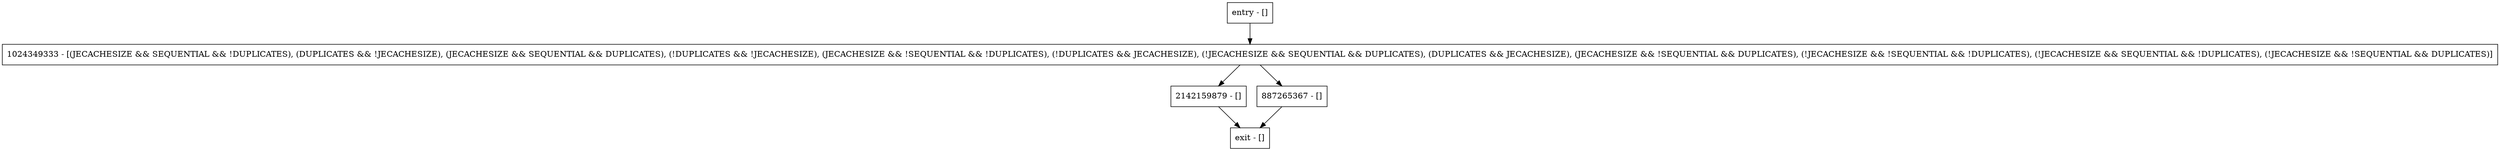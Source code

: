 digraph getDbImpl {
node [shape=record];
entry [label="entry - []"];
exit [label="exit - []"];
2142159879 [label="2142159879 - []"];
1024349333 [label="1024349333 - [(JECACHESIZE && SEQUENTIAL && !DUPLICATES), (DUPLICATES && !JECACHESIZE), (JECACHESIZE && SEQUENTIAL && DUPLICATES), (!DUPLICATES && !JECACHESIZE), (JECACHESIZE && !SEQUENTIAL && !DUPLICATES), (!DUPLICATES && JECACHESIZE), (!JECACHESIZE && SEQUENTIAL && DUPLICATES), (DUPLICATES && JECACHESIZE), (JECACHESIZE && !SEQUENTIAL && DUPLICATES), (!JECACHESIZE && !SEQUENTIAL && !DUPLICATES), (!JECACHESIZE && SEQUENTIAL && !DUPLICATES), (!JECACHESIZE && !SEQUENTIAL && DUPLICATES)]"];
887265367 [label="887265367 - []"];
entry;
exit;
entry -> 1024349333;
2142159879 -> exit;
1024349333 -> 2142159879;
1024349333 -> 887265367;
887265367 -> exit;
}
